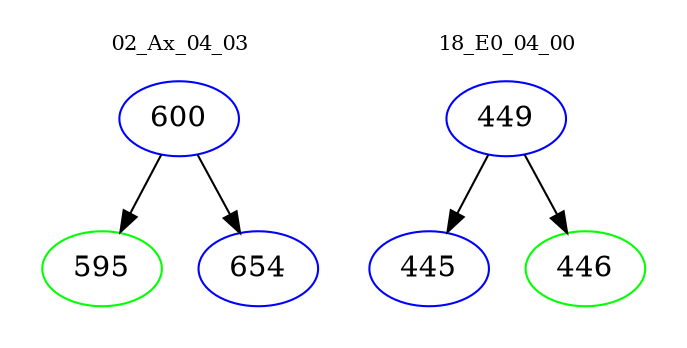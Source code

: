digraph{
subgraph cluster_0 {
color = white
label = "02_Ax_04_03";
fontsize=10;
T0_600 [label="600", color="blue"]
T0_600 -> T0_595 [color="black"]
T0_595 [label="595", color="green"]
T0_600 -> T0_654 [color="black"]
T0_654 [label="654", color="blue"]
}
subgraph cluster_1 {
color = white
label = "18_E0_04_00";
fontsize=10;
T1_449 [label="449", color="blue"]
T1_449 -> T1_445 [color="black"]
T1_445 [label="445", color="blue"]
T1_449 -> T1_446 [color="black"]
T1_446 [label="446", color="green"]
}
}
